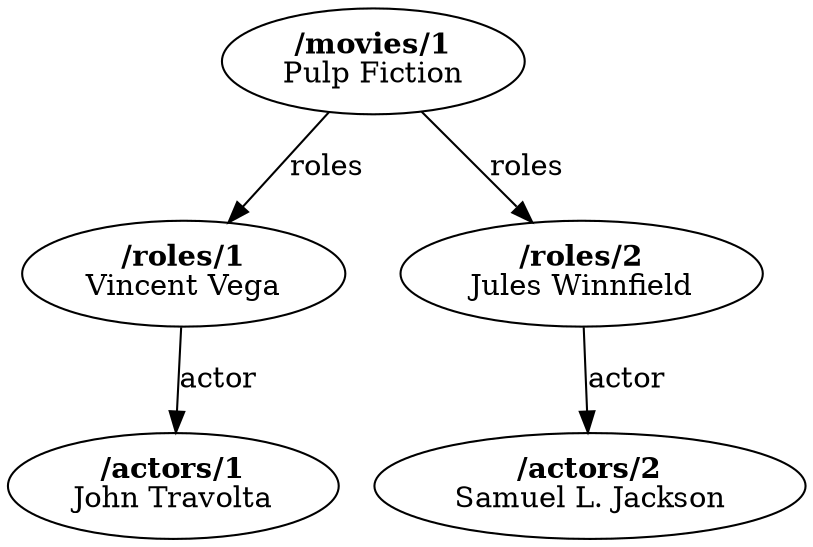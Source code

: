 digraph movies {
      pulp_fiction [
      label=<<B>/movies/1</B><BR/>Pulp Fiction>
      ];

      vince [
      label=<<B>/roles/1</B><BR/>Vincent Vega>
      ];
      
      jules [
      label=<<B>/roles/2</B><BR/>Jules Winnfield>
      ];

      john_travolta [
      label=<<B>/actors/1</B><BR/>John Travolta>
      ];

      samuel_l_jackson [
      label=<<B>/actors/2</B><BR/>Samuel L. Jackson>
      ];

      pulp_fiction -> vince [label="roles"];
      pulp_fiction -> jules [label="roles"];

      vince -> john_travolta [label="actor"];
      jules -> samuel_l_jackson [label="actor"];
}
